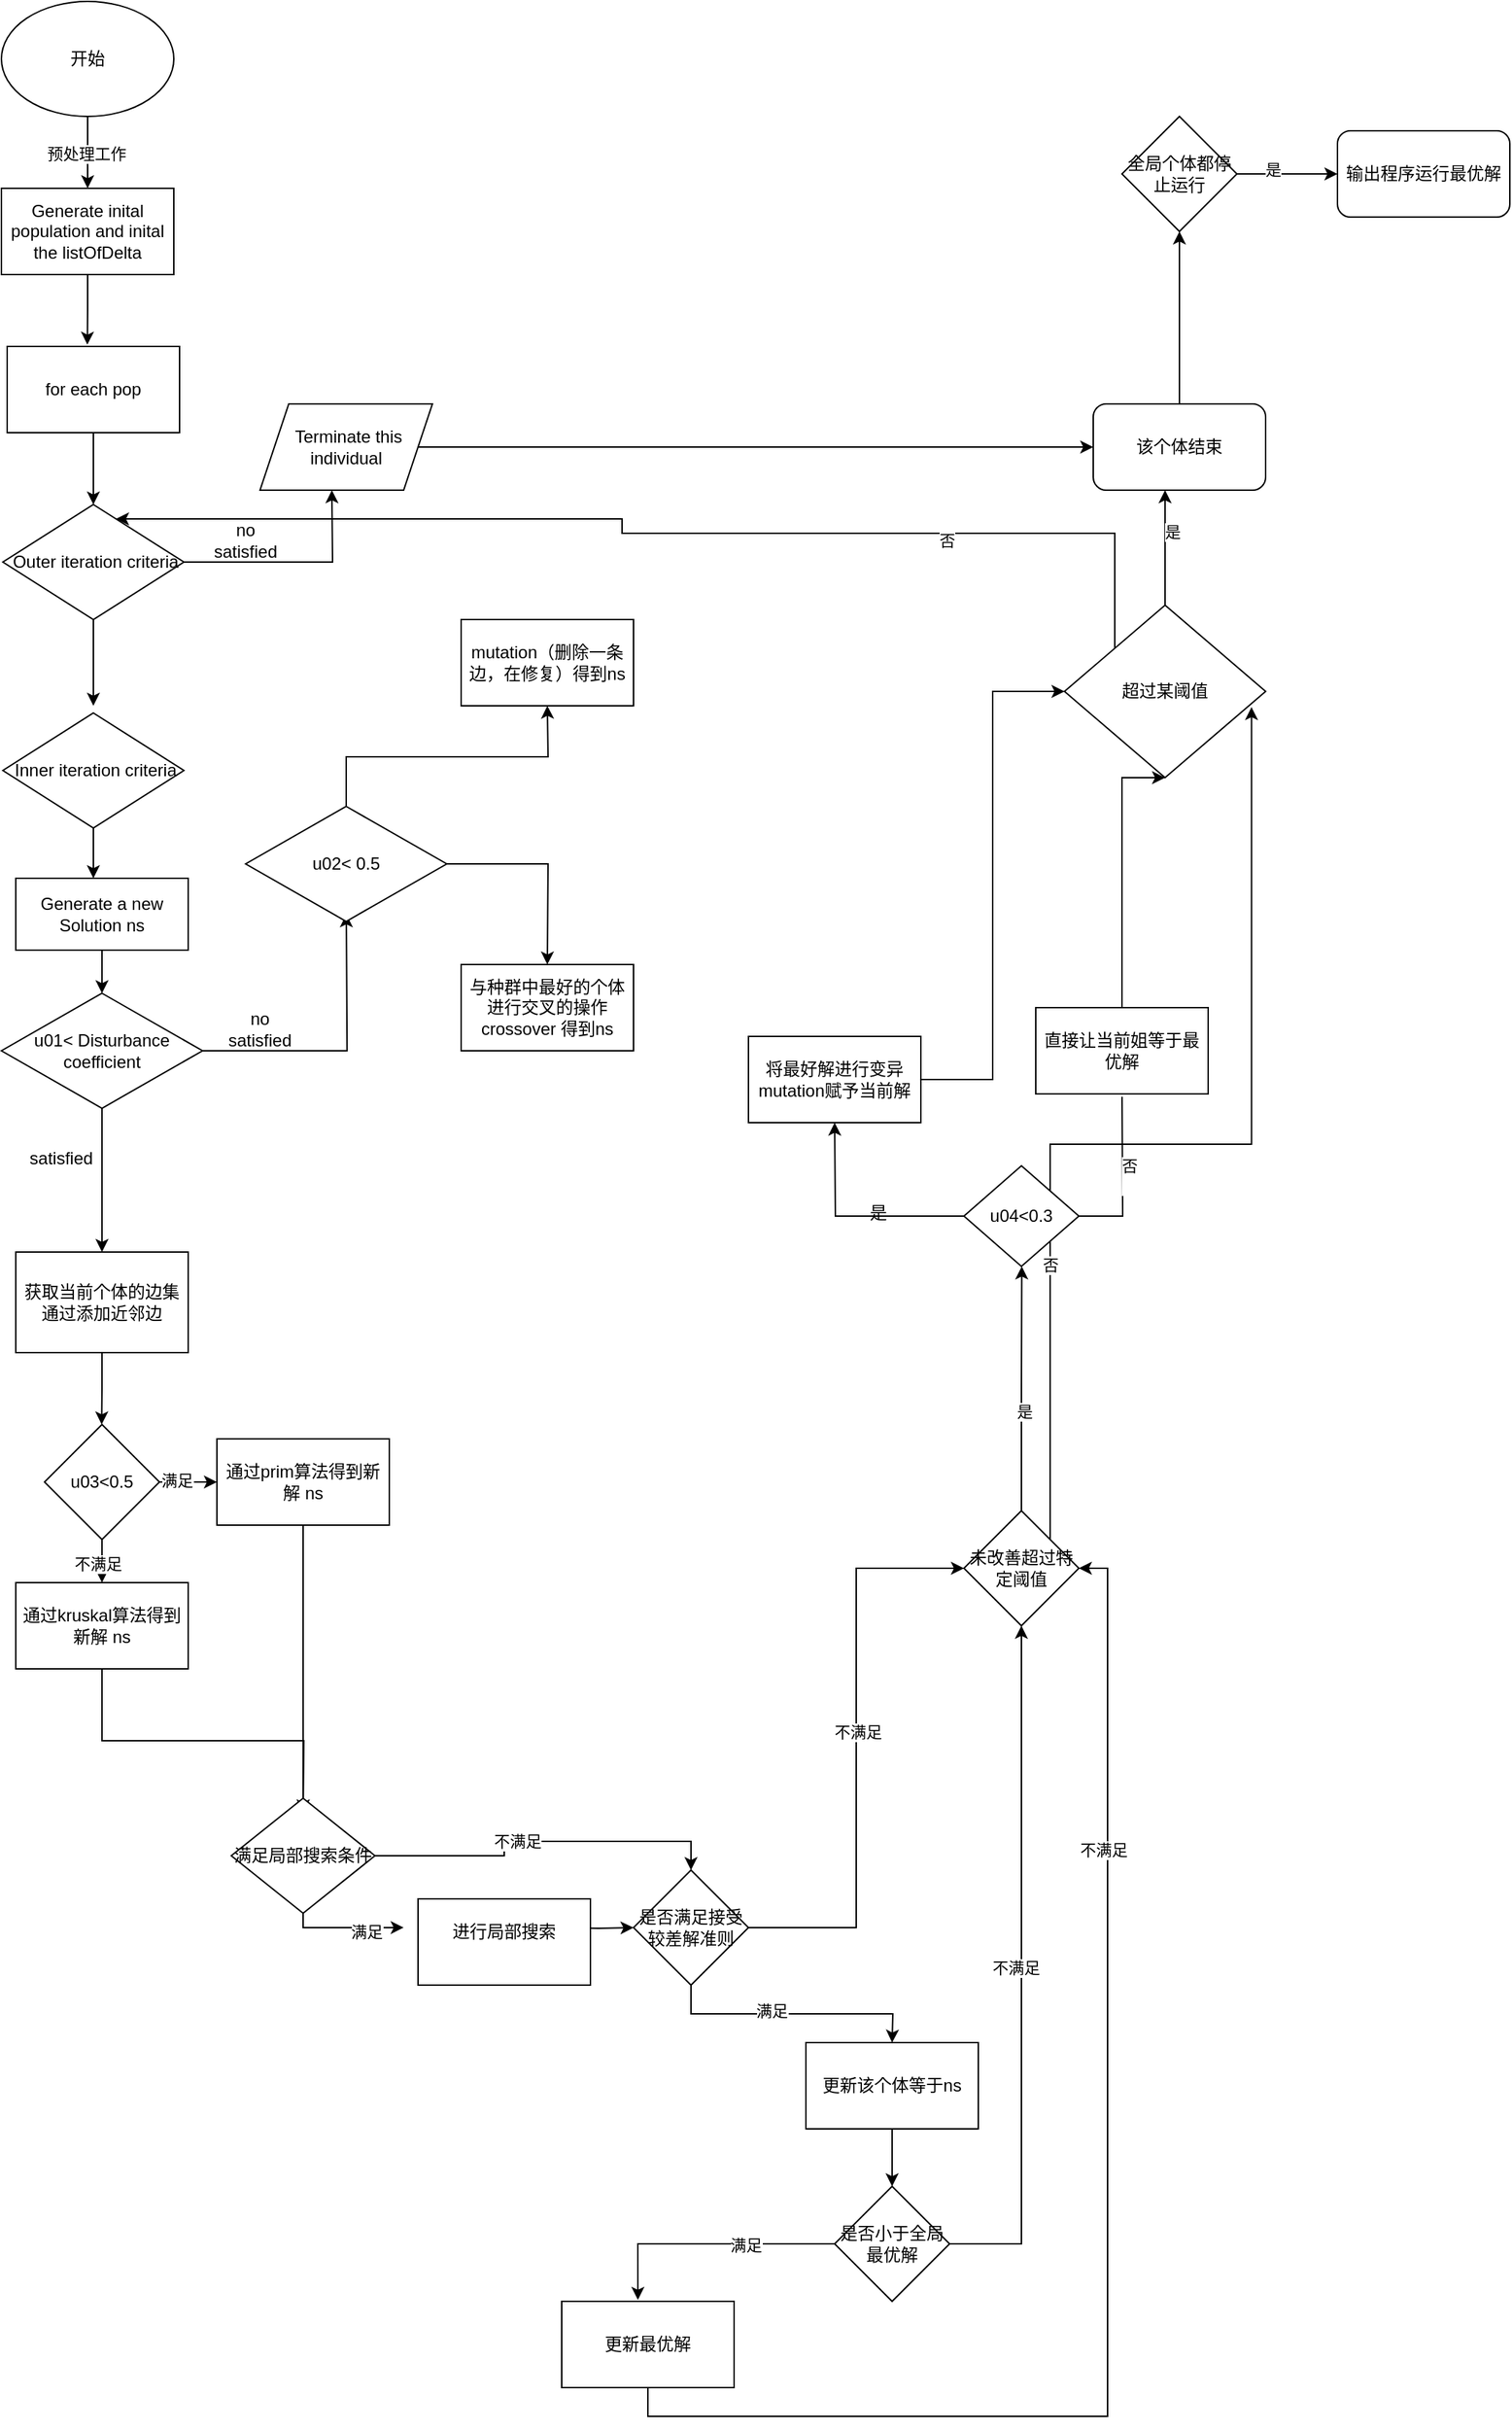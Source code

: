 <mxfile version="21.6.8" type="device">
  <diagram name="第 1 页" id="l0aLFCrOsC8WmMBRngP5">
    <mxGraphModel dx="1313" dy="663" grid="1" gridSize="10" guides="1" tooltips="1" connect="1" arrows="1" fold="1" page="0" pageScale="1" pageWidth="827" pageHeight="1169" math="0" shadow="0">
      <root>
        <mxCell id="0" />
        <mxCell id="1" parent="0" />
        <mxCell id="AUQ_1cNI5CzydE8lm3V_-1" value="开始" style="ellipse;whiteSpace=wrap;html=1;" vertex="1" parent="1">
          <mxGeometry x="350" y="60" width="120" height="80" as="geometry" />
        </mxCell>
        <mxCell id="AUQ_1cNI5CzydE8lm3V_-7" style="edgeStyle=orthogonalEdgeStyle;rounded=0;orthogonalLoop=1;jettySize=auto;html=1;exitX=0.5;exitY=1;exitDx=0;exitDy=0;entryX=0.465;entryY=-0.02;entryDx=0;entryDy=0;entryPerimeter=0;" edge="1" parent="1" source="AUQ_1cNI5CzydE8lm3V_-2" target="AUQ_1cNI5CzydE8lm3V_-6">
          <mxGeometry relative="1" as="geometry" />
        </mxCell>
        <mxCell id="AUQ_1cNI5CzydE8lm3V_-2" value="Generate inital population and inital the listOfDelta" style="rounded=0;whiteSpace=wrap;html=1;" vertex="1" parent="1">
          <mxGeometry x="350" y="190" width="120" height="60" as="geometry" />
        </mxCell>
        <mxCell id="AUQ_1cNI5CzydE8lm3V_-4" value="" style="endArrow=classic;html=1;rounded=0;entryX=0.5;entryY=0;entryDx=0;entryDy=0;exitX=0.5;exitY=1;exitDx=0;exitDy=0;" edge="1" parent="1" source="AUQ_1cNI5CzydE8lm3V_-1" target="AUQ_1cNI5CzydE8lm3V_-2">
          <mxGeometry width="50" height="50" relative="1" as="geometry">
            <mxPoint x="330" y="230" as="sourcePoint" />
            <mxPoint x="380" y="180" as="targetPoint" />
          </mxGeometry>
        </mxCell>
        <mxCell id="AUQ_1cNI5CzydE8lm3V_-120" value="预处理工作" style="edgeLabel;html=1;align=center;verticalAlign=middle;resizable=0;points=[];" vertex="1" connectable="0" parent="AUQ_1cNI5CzydE8lm3V_-4">
          <mxGeometry x="0.03" y="-1" relative="1" as="geometry">
            <mxPoint as="offset" />
          </mxGeometry>
        </mxCell>
        <mxCell id="AUQ_1cNI5CzydE8lm3V_-8" style="edgeStyle=orthogonalEdgeStyle;rounded=0;orthogonalLoop=1;jettySize=auto;html=1;exitX=0.5;exitY=1;exitDx=0;exitDy=0;" edge="1" parent="1" source="AUQ_1cNI5CzydE8lm3V_-6">
          <mxGeometry relative="1" as="geometry">
            <mxPoint x="414" y="410" as="targetPoint" />
          </mxGeometry>
        </mxCell>
        <mxCell id="AUQ_1cNI5CzydE8lm3V_-6" value="for each pop" style="rounded=0;whiteSpace=wrap;html=1;" vertex="1" parent="1">
          <mxGeometry x="354" y="300" width="120" height="60" as="geometry" />
        </mxCell>
        <mxCell id="AUQ_1cNI5CzydE8lm3V_-10" style="edgeStyle=orthogonalEdgeStyle;rounded=0;orthogonalLoop=1;jettySize=auto;html=1;exitX=1;exitY=0.5;exitDx=0;exitDy=0;" edge="1" parent="1" source="AUQ_1cNI5CzydE8lm3V_-9">
          <mxGeometry relative="1" as="geometry">
            <mxPoint x="580" y="400" as="targetPoint" />
          </mxGeometry>
        </mxCell>
        <mxCell id="AUQ_1cNI5CzydE8lm3V_-15" style="edgeStyle=orthogonalEdgeStyle;rounded=0;orthogonalLoop=1;jettySize=auto;html=1;exitX=0.5;exitY=1;exitDx=0;exitDy=0;" edge="1" parent="1" source="AUQ_1cNI5CzydE8lm3V_-9">
          <mxGeometry relative="1" as="geometry">
            <mxPoint x="414" y="550" as="targetPoint" />
          </mxGeometry>
        </mxCell>
        <mxCell id="AUQ_1cNI5CzydE8lm3V_-9" value="&amp;nbsp;Outer iteration criteria " style="rhombus;whiteSpace=wrap;html=1;" vertex="1" parent="1">
          <mxGeometry x="351" y="410" width="126" height="80" as="geometry" />
        </mxCell>
        <mxCell id="AUQ_1cNI5CzydE8lm3V_-112" style="edgeStyle=orthogonalEdgeStyle;rounded=0;orthogonalLoop=1;jettySize=auto;html=1;exitX=1;exitY=0.5;exitDx=0;exitDy=0;" edge="1" parent="1" source="AUQ_1cNI5CzydE8lm3V_-12" target="AUQ_1cNI5CzydE8lm3V_-109">
          <mxGeometry relative="1" as="geometry" />
        </mxCell>
        <mxCell id="AUQ_1cNI5CzydE8lm3V_-12" value="&amp;nbsp;Terminate this individual " style="shape=parallelogram;perimeter=parallelogramPerimeter;whiteSpace=wrap;html=1;fixedSize=1;" vertex="1" parent="1">
          <mxGeometry x="530" y="340" width="120" height="60" as="geometry" />
        </mxCell>
        <mxCell id="AUQ_1cNI5CzydE8lm3V_-13" value="no satisfied" style="text;strokeColor=none;align=center;fillColor=none;html=1;verticalAlign=middle;whiteSpace=wrap;rounded=0;" vertex="1" parent="1">
          <mxGeometry x="490" y="420" width="60" height="30" as="geometry" />
        </mxCell>
        <mxCell id="AUQ_1cNI5CzydE8lm3V_-17" style="edgeStyle=orthogonalEdgeStyle;rounded=0;orthogonalLoop=1;jettySize=auto;html=1;exitX=0.5;exitY=1;exitDx=0;exitDy=0;" edge="1" parent="1" source="AUQ_1cNI5CzydE8lm3V_-16">
          <mxGeometry relative="1" as="geometry">
            <mxPoint x="414" y="670" as="targetPoint" />
          </mxGeometry>
        </mxCell>
        <mxCell id="AUQ_1cNI5CzydE8lm3V_-16" value="&amp;nbsp;Inner iteration criteria " style="rhombus;whiteSpace=wrap;html=1;" vertex="1" parent="1">
          <mxGeometry x="351" y="555" width="126" height="80" as="geometry" />
        </mxCell>
        <mxCell id="AUQ_1cNI5CzydE8lm3V_-21" style="edgeStyle=orthogonalEdgeStyle;rounded=0;orthogonalLoop=1;jettySize=auto;html=1;exitX=0.5;exitY=1;exitDx=0;exitDy=0;" edge="1" parent="1" source="AUQ_1cNI5CzydE8lm3V_-18" target="AUQ_1cNI5CzydE8lm3V_-19">
          <mxGeometry relative="1" as="geometry" />
        </mxCell>
        <mxCell id="AUQ_1cNI5CzydE8lm3V_-18" value="Generate a new Solution ns" style="rounded=0;whiteSpace=wrap;html=1;" vertex="1" parent="1">
          <mxGeometry x="360" y="670" width="120" height="50" as="geometry" />
        </mxCell>
        <mxCell id="AUQ_1cNI5CzydE8lm3V_-27" style="edgeStyle=orthogonalEdgeStyle;rounded=0;orthogonalLoop=1;jettySize=auto;html=1;" edge="1" parent="1" source="AUQ_1cNI5CzydE8lm3V_-19">
          <mxGeometry relative="1" as="geometry">
            <mxPoint x="590.059" y="695.0" as="targetPoint" />
          </mxGeometry>
        </mxCell>
        <mxCell id="AUQ_1cNI5CzydE8lm3V_-34" style="edgeStyle=orthogonalEdgeStyle;rounded=0;orthogonalLoop=1;jettySize=auto;html=1;exitX=0.5;exitY=1;exitDx=0;exitDy=0;" edge="1" parent="1" source="AUQ_1cNI5CzydE8lm3V_-19">
          <mxGeometry relative="1" as="geometry">
            <mxPoint x="420.0" y="930" as="targetPoint" />
          </mxGeometry>
        </mxCell>
        <mxCell id="AUQ_1cNI5CzydE8lm3V_-19" value="u01&amp;lt; Disturbance coefficient " style="rhombus;whiteSpace=wrap;html=1;" vertex="1" parent="1">
          <mxGeometry x="350" y="750" width="140" height="80" as="geometry" />
        </mxCell>
        <mxCell id="AUQ_1cNI5CzydE8lm3V_-29" style="edgeStyle=orthogonalEdgeStyle;rounded=0;orthogonalLoop=1;jettySize=auto;html=1;exitX=0.5;exitY=0;exitDx=0;exitDy=0;" edge="1" parent="1" source="AUQ_1cNI5CzydE8lm3V_-28">
          <mxGeometry relative="1" as="geometry">
            <mxPoint x="730" y="550" as="targetPoint" />
          </mxGeometry>
        </mxCell>
        <mxCell id="AUQ_1cNI5CzydE8lm3V_-31" style="edgeStyle=orthogonalEdgeStyle;rounded=0;orthogonalLoop=1;jettySize=auto;html=1;" edge="1" parent="1" source="AUQ_1cNI5CzydE8lm3V_-28">
          <mxGeometry relative="1" as="geometry">
            <mxPoint x="730" y="730" as="targetPoint" />
          </mxGeometry>
        </mxCell>
        <mxCell id="AUQ_1cNI5CzydE8lm3V_-28" value="u02&amp;lt; 0.5" style="rhombus;whiteSpace=wrap;html=1;" vertex="1" parent="1">
          <mxGeometry x="520" y="620" width="140" height="80" as="geometry" />
        </mxCell>
        <mxCell id="AUQ_1cNI5CzydE8lm3V_-30" value="mutation（删除一条边，在修复）得到ns" style="rounded=0;whiteSpace=wrap;html=1;" vertex="1" parent="1">
          <mxGeometry x="670" y="490" width="120" height="60" as="geometry" />
        </mxCell>
        <mxCell id="AUQ_1cNI5CzydE8lm3V_-33" value="&lt;div&gt;与种群中最好的个体进行交叉的操作&lt;/div&gt;&lt;div&gt;crossover 得到ns&lt;br&gt;&lt;/div&gt;" style="rounded=0;whiteSpace=wrap;html=1;" vertex="1" parent="1">
          <mxGeometry x="670" y="730" width="120" height="60" as="geometry" />
        </mxCell>
        <mxCell id="AUQ_1cNI5CzydE8lm3V_-35" value="no satisfied" style="text;strokeColor=none;align=center;fillColor=none;html=1;verticalAlign=middle;whiteSpace=wrap;rounded=0;" vertex="1" parent="1">
          <mxGeometry x="500" y="760" width="60" height="30" as="geometry" />
        </mxCell>
        <mxCell id="AUQ_1cNI5CzydE8lm3V_-36" value="&amp;nbsp;satisfied" style="text;strokeColor=none;align=center;fillColor=none;html=1;verticalAlign=middle;whiteSpace=wrap;rounded=0;" vertex="1" parent="1">
          <mxGeometry x="360" y="850" width="60" height="30" as="geometry" />
        </mxCell>
        <mxCell id="AUQ_1cNI5CzydE8lm3V_-39" style="edgeStyle=orthogonalEdgeStyle;rounded=0;orthogonalLoop=1;jettySize=auto;html=1;exitX=0.5;exitY=1;exitDx=0;exitDy=0;" edge="1" parent="1" source="AUQ_1cNI5CzydE8lm3V_-38">
          <mxGeometry relative="1" as="geometry">
            <mxPoint x="419.758" y="1050.0" as="targetPoint" />
          </mxGeometry>
        </mxCell>
        <mxCell id="AUQ_1cNI5CzydE8lm3V_-38" value="获取当前个体的边集通过添加近邻边" style="rounded=0;whiteSpace=wrap;html=1;" vertex="1" parent="1">
          <mxGeometry x="360" y="930" width="120" height="70" as="geometry" />
        </mxCell>
        <mxCell id="AUQ_1cNI5CzydE8lm3V_-43" style="edgeStyle=orthogonalEdgeStyle;rounded=0;orthogonalLoop=1;jettySize=auto;html=1;exitX=1;exitY=0.5;exitDx=0;exitDy=0;entryX=0;entryY=0.5;entryDx=0;entryDy=0;" edge="1" parent="1" source="AUQ_1cNI5CzydE8lm3V_-40" target="AUQ_1cNI5CzydE8lm3V_-42">
          <mxGeometry relative="1" as="geometry" />
        </mxCell>
        <mxCell id="AUQ_1cNI5CzydE8lm3V_-60" value="满足" style="edgeLabel;html=1;align=center;verticalAlign=middle;resizable=0;points=[];" vertex="1" connectable="0" parent="AUQ_1cNI5CzydE8lm3V_-43">
          <mxGeometry x="-0.433" y="1" relative="1" as="geometry">
            <mxPoint as="offset" />
          </mxGeometry>
        </mxCell>
        <mxCell id="AUQ_1cNI5CzydE8lm3V_-64" style="edgeStyle=orthogonalEdgeStyle;rounded=0;orthogonalLoop=1;jettySize=auto;html=1;exitX=0.5;exitY=1;exitDx=0;exitDy=0;" edge="1" parent="1" source="AUQ_1cNI5CzydE8lm3V_-40">
          <mxGeometry relative="1" as="geometry">
            <mxPoint x="420" y="1160" as="targetPoint" />
          </mxGeometry>
        </mxCell>
        <mxCell id="AUQ_1cNI5CzydE8lm3V_-65" value="不满足" style="edgeLabel;html=1;align=center;verticalAlign=middle;resizable=0;points=[];" vertex="1" connectable="0" parent="AUQ_1cNI5CzydE8lm3V_-64">
          <mxGeometry x="0.122" y="-3" relative="1" as="geometry">
            <mxPoint as="offset" />
          </mxGeometry>
        </mxCell>
        <mxCell id="AUQ_1cNI5CzydE8lm3V_-40" value="u03&amp;lt;0.5" style="rhombus;whiteSpace=wrap;html=1;" vertex="1" parent="1">
          <mxGeometry x="380" y="1050" width="80" height="80" as="geometry" />
        </mxCell>
        <mxCell id="AUQ_1cNI5CzydE8lm3V_-46" style="edgeStyle=orthogonalEdgeStyle;rounded=0;orthogonalLoop=1;jettySize=auto;html=1;exitX=0.5;exitY=1;exitDx=0;exitDy=0;" edge="1" parent="1" source="AUQ_1cNI5CzydE8lm3V_-42">
          <mxGeometry relative="1" as="geometry">
            <mxPoint x="560.043" y="1320.0" as="targetPoint" />
          </mxGeometry>
        </mxCell>
        <mxCell id="AUQ_1cNI5CzydE8lm3V_-42" value="通过prim算法得到新解 ns " style="rounded=0;whiteSpace=wrap;html=1;" vertex="1" parent="1">
          <mxGeometry x="500" y="1060" width="120" height="60" as="geometry" />
        </mxCell>
        <mxCell id="AUQ_1cNI5CzydE8lm3V_-47" style="edgeStyle=orthogonalEdgeStyle;rounded=0;orthogonalLoop=1;jettySize=auto;html=1;exitX=0.5;exitY=1;exitDx=0;exitDy=0;" edge="1" parent="1" source="AUQ_1cNI5CzydE8lm3V_-44">
          <mxGeometry relative="1" as="geometry">
            <mxPoint x="560" y="1320.0" as="targetPoint" />
          </mxGeometry>
        </mxCell>
        <mxCell id="AUQ_1cNI5CzydE8lm3V_-44" value="通过kruskal算法得到新解 ns " style="rounded=0;whiteSpace=wrap;html=1;" vertex="1" parent="1">
          <mxGeometry x="360" y="1160" width="120" height="60" as="geometry" />
        </mxCell>
        <mxCell id="AUQ_1cNI5CzydE8lm3V_-52" style="edgeStyle=orthogonalEdgeStyle;rounded=0;orthogonalLoop=1;jettySize=auto;html=1;exitX=0.5;exitY=1;exitDx=0;exitDy=0;" edge="1" parent="1" source="AUQ_1cNI5CzydE8lm3V_-48">
          <mxGeometry relative="1" as="geometry">
            <mxPoint x="630" y="1399.957" as="targetPoint" />
            <Array as="points">
              <mxPoint x="560" y="1400" />
            </Array>
          </mxGeometry>
        </mxCell>
        <mxCell id="AUQ_1cNI5CzydE8lm3V_-58" value="满足" style="edgeLabel;html=1;align=center;verticalAlign=middle;resizable=0;points=[];" vertex="1" connectable="0" parent="AUQ_1cNI5CzydE8lm3V_-52">
          <mxGeometry x="0.337" y="-3" relative="1" as="geometry">
            <mxPoint as="offset" />
          </mxGeometry>
        </mxCell>
        <mxCell id="AUQ_1cNI5CzydE8lm3V_-56" style="edgeStyle=orthogonalEdgeStyle;rounded=0;orthogonalLoop=1;jettySize=auto;html=1;exitX=1;exitY=0.5;exitDx=0;exitDy=0;entryX=0.5;entryY=0;entryDx=0;entryDy=0;" edge="1" parent="1" source="AUQ_1cNI5CzydE8lm3V_-48" target="AUQ_1cNI5CzydE8lm3V_-53">
          <mxGeometry relative="1" as="geometry" />
        </mxCell>
        <mxCell id="AUQ_1cNI5CzydE8lm3V_-59" value="不满足" style="edgeLabel;html=1;align=center;verticalAlign=middle;resizable=0;points=[];" vertex="1" connectable="0" parent="AUQ_1cNI5CzydE8lm3V_-56">
          <mxGeometry x="-0.13" relative="1" as="geometry">
            <mxPoint as="offset" />
          </mxGeometry>
        </mxCell>
        <mxCell id="AUQ_1cNI5CzydE8lm3V_-48" value="满足局部搜索条件 " style="rhombus;whiteSpace=wrap;html=1;" vertex="1" parent="1">
          <mxGeometry x="510" y="1310" width="100" height="80" as="geometry" />
        </mxCell>
        <mxCell id="AUQ_1cNI5CzydE8lm3V_-54" style="edgeStyle=orthogonalEdgeStyle;rounded=0;orthogonalLoop=1;jettySize=auto;html=1;entryX=0;entryY=0.5;entryDx=0;entryDy=0;" edge="1" parent="1" target="AUQ_1cNI5CzydE8lm3V_-53">
          <mxGeometry relative="1" as="geometry">
            <mxPoint x="740" y="1400.0" as="sourcePoint" />
          </mxGeometry>
        </mxCell>
        <mxCell id="AUQ_1cNI5CzydE8lm3V_-55" style="edgeStyle=orthogonalEdgeStyle;rounded=0;orthogonalLoop=1;jettySize=auto;html=1;exitX=1;exitY=0.5;exitDx=0;exitDy=0;entryX=0;entryY=0.5;entryDx=0;entryDy=0;" edge="1" parent="1" source="AUQ_1cNI5CzydE8lm3V_-53" target="AUQ_1cNI5CzydE8lm3V_-86">
          <mxGeometry relative="1" as="geometry">
            <mxPoint x="890" y="1230" as="targetPoint" />
          </mxGeometry>
        </mxCell>
        <mxCell id="AUQ_1cNI5CzydE8lm3V_-69" value="Text" style="edgeLabel;html=1;align=center;verticalAlign=middle;resizable=0;points=[];" vertex="1" connectable="0" parent="AUQ_1cNI5CzydE8lm3V_-55">
          <mxGeometry x="0.056" y="2" relative="1" as="geometry">
            <mxPoint as="offset" />
          </mxGeometry>
        </mxCell>
        <mxCell id="AUQ_1cNI5CzydE8lm3V_-83" value="不满足" style="edgeLabel;html=1;align=center;verticalAlign=middle;resizable=0;points=[];" vertex="1" connectable="0" parent="AUQ_1cNI5CzydE8lm3V_-55">
          <mxGeometry x="0.056" y="-1" relative="1" as="geometry">
            <mxPoint as="offset" />
          </mxGeometry>
        </mxCell>
        <mxCell id="AUQ_1cNI5CzydE8lm3V_-57" style="edgeStyle=orthogonalEdgeStyle;rounded=0;orthogonalLoop=1;jettySize=auto;html=1;exitX=0.5;exitY=1;exitDx=0;exitDy=0;" edge="1" parent="1" source="AUQ_1cNI5CzydE8lm3V_-53">
          <mxGeometry relative="1" as="geometry">
            <mxPoint x="970" y="1480.0" as="targetPoint" />
          </mxGeometry>
        </mxCell>
        <mxCell id="AUQ_1cNI5CzydE8lm3V_-66" value="满足" style="edgeLabel;html=1;align=center;verticalAlign=middle;resizable=0;points=[];" vertex="1" connectable="0" parent="AUQ_1cNI5CzydE8lm3V_-57">
          <mxGeometry x="-0.157" y="2" relative="1" as="geometry">
            <mxPoint as="offset" />
          </mxGeometry>
        </mxCell>
        <mxCell id="AUQ_1cNI5CzydE8lm3V_-53" value="是否满足接受较差解准则" style="rhombus;whiteSpace=wrap;html=1;" vertex="1" parent="1">
          <mxGeometry x="790" y="1360" width="80" height="80" as="geometry" />
        </mxCell>
        <mxCell id="AUQ_1cNI5CzydE8lm3V_-70" style="edgeStyle=orthogonalEdgeStyle;rounded=0;orthogonalLoop=1;jettySize=auto;html=1;" edge="1" parent="1" source="AUQ_1cNI5CzydE8lm3V_-68">
          <mxGeometry relative="1" as="geometry">
            <mxPoint x="970" y="1580.0" as="targetPoint" />
          </mxGeometry>
        </mxCell>
        <mxCell id="AUQ_1cNI5CzydE8lm3V_-68" value="更新该个体等于ns" style="rounded=0;whiteSpace=wrap;html=1;" vertex="1" parent="1">
          <mxGeometry x="910" y="1480" width="120" height="60" as="geometry" />
        </mxCell>
        <mxCell id="AUQ_1cNI5CzydE8lm3V_-76" style="edgeStyle=orthogonalEdgeStyle;rounded=0;orthogonalLoop=1;jettySize=auto;html=1;exitX=0;exitY=0.5;exitDx=0;exitDy=0;entryX=0.442;entryY=-0.017;entryDx=0;entryDy=0;entryPerimeter=0;" edge="1" parent="1" source="AUQ_1cNI5CzydE8lm3V_-71" target="AUQ_1cNI5CzydE8lm3V_-73">
          <mxGeometry relative="1" as="geometry" />
        </mxCell>
        <mxCell id="AUQ_1cNI5CzydE8lm3V_-80" value="满足" style="edgeLabel;html=1;align=center;verticalAlign=middle;resizable=0;points=[];" vertex="1" connectable="0" parent="AUQ_1cNI5CzydE8lm3V_-76">
          <mxGeometry x="-0.291" y="1" relative="1" as="geometry">
            <mxPoint as="offset" />
          </mxGeometry>
        </mxCell>
        <mxCell id="AUQ_1cNI5CzydE8lm3V_-81" style="edgeStyle=orthogonalEdgeStyle;rounded=0;orthogonalLoop=1;jettySize=auto;html=1;exitX=1;exitY=0.5;exitDx=0;exitDy=0;entryX=0.5;entryY=1;entryDx=0;entryDy=0;" edge="1" parent="1" source="AUQ_1cNI5CzydE8lm3V_-71" target="AUQ_1cNI5CzydE8lm3V_-86">
          <mxGeometry relative="1" as="geometry">
            <mxPoint x="1100" y="1228.421" as="targetPoint" />
          </mxGeometry>
        </mxCell>
        <mxCell id="AUQ_1cNI5CzydE8lm3V_-84" value="不满足" style="edgeLabel;html=1;align=center;verticalAlign=middle;resizable=0;points=[];" vertex="1" connectable="0" parent="AUQ_1cNI5CzydE8lm3V_-81">
          <mxGeometry x="0.009" y="4" relative="1" as="geometry">
            <mxPoint as="offset" />
          </mxGeometry>
        </mxCell>
        <mxCell id="AUQ_1cNI5CzydE8lm3V_-71" value="是否小于全局最优解" style="rhombus;whiteSpace=wrap;html=1;" vertex="1" parent="1">
          <mxGeometry x="930" y="1580" width="80" height="80" as="geometry" />
        </mxCell>
        <mxCell id="AUQ_1cNI5CzydE8lm3V_-79" style="edgeStyle=orthogonalEdgeStyle;rounded=0;orthogonalLoop=1;jettySize=auto;html=1;exitX=0.5;exitY=1;exitDx=0;exitDy=0;entryX=1;entryY=0.5;entryDx=0;entryDy=0;" edge="1" parent="1" source="AUQ_1cNI5CzydE8lm3V_-73" target="AUQ_1cNI5CzydE8lm3V_-86">
          <mxGeometry relative="1" as="geometry">
            <mxPoint x="1260" y="1228.947" as="targetPoint" />
          </mxGeometry>
        </mxCell>
        <mxCell id="AUQ_1cNI5CzydE8lm3V_-85" value="&lt;div&gt;不满足&lt;/div&gt;" style="edgeLabel;html=1;align=center;verticalAlign=middle;resizable=0;points=[];" vertex="1" connectable="0" parent="AUQ_1cNI5CzydE8lm3V_-79">
          <mxGeometry x="0.547" y="3" relative="1" as="geometry">
            <mxPoint y="1" as="offset" />
          </mxGeometry>
        </mxCell>
        <mxCell id="AUQ_1cNI5CzydE8lm3V_-73" value="更新最优解" style="rounded=0;whiteSpace=wrap;html=1;" vertex="1" parent="1">
          <mxGeometry x="740" y="1660" width="120" height="60" as="geometry" />
        </mxCell>
        <mxCell id="AUQ_1cNI5CzydE8lm3V_-77" value="&lt;div&gt;进行局部搜索&lt;/div&gt;&lt;div&gt;&lt;br&gt;&lt;/div&gt;" style="rounded=0;whiteSpace=wrap;html=1;" vertex="1" parent="1">
          <mxGeometry x="640" y="1380" width="120" height="60" as="geometry" />
        </mxCell>
        <mxCell id="AUQ_1cNI5CzydE8lm3V_-88" style="edgeStyle=orthogonalEdgeStyle;rounded=0;orthogonalLoop=1;jettySize=auto;html=1;exitX=1;exitY=0;exitDx=0;exitDy=0;entryX=0.93;entryY=0.591;entryDx=0;entryDy=0;entryPerimeter=0;" edge="1" parent="1" source="AUQ_1cNI5CzydE8lm3V_-86" target="AUQ_1cNI5CzydE8lm3V_-106">
          <mxGeometry relative="1" as="geometry">
            <mxPoint x="1220" y="580" as="targetPoint" />
          </mxGeometry>
        </mxCell>
        <mxCell id="AUQ_1cNI5CzydE8lm3V_-89" value="否" style="edgeLabel;html=1;align=center;verticalAlign=middle;resizable=0;points=[];" vertex="1" connectable="0" parent="AUQ_1cNI5CzydE8lm3V_-88">
          <mxGeometry x="-0.468" relative="1" as="geometry">
            <mxPoint as="offset" />
          </mxGeometry>
        </mxCell>
        <mxCell id="AUQ_1cNI5CzydE8lm3V_-92" style="edgeStyle=orthogonalEdgeStyle;rounded=0;orthogonalLoop=1;jettySize=auto;html=1;exitX=0.5;exitY=0;exitDx=0;exitDy=0;" edge="1" parent="1" source="AUQ_1cNI5CzydE8lm3V_-86">
          <mxGeometry relative="1" as="geometry">
            <mxPoint x="1060.263" y="940" as="targetPoint" />
          </mxGeometry>
        </mxCell>
        <mxCell id="AUQ_1cNI5CzydE8lm3V_-93" value="是" style="edgeLabel;html=1;align=center;verticalAlign=middle;resizable=0;points=[];" vertex="1" connectable="0" parent="AUQ_1cNI5CzydE8lm3V_-92">
          <mxGeometry x="-0.191" y="-2" relative="1" as="geometry">
            <mxPoint as="offset" />
          </mxGeometry>
        </mxCell>
        <mxCell id="AUQ_1cNI5CzydE8lm3V_-86" value="未改善超过特定阈值" style="rhombus;whiteSpace=wrap;html=1;" vertex="1" parent="1">
          <mxGeometry x="1020" y="1110" width="80" height="80" as="geometry" />
        </mxCell>
        <mxCell id="AUQ_1cNI5CzydE8lm3V_-95" style="edgeStyle=orthogonalEdgeStyle;rounded=0;orthogonalLoop=1;jettySize=auto;html=1;" edge="1" parent="1" source="AUQ_1cNI5CzydE8lm3V_-94">
          <mxGeometry relative="1" as="geometry">
            <mxPoint x="930" y="840" as="targetPoint" />
          </mxGeometry>
        </mxCell>
        <mxCell id="AUQ_1cNI5CzydE8lm3V_-99" style="edgeStyle=orthogonalEdgeStyle;rounded=0;orthogonalLoop=1;jettySize=auto;html=1;exitX=1;exitY=0.5;exitDx=0;exitDy=0;" edge="1" parent="1" source="AUQ_1cNI5CzydE8lm3V_-94">
          <mxGeometry relative="1" as="geometry">
            <mxPoint x="1130" y="810" as="targetPoint" />
          </mxGeometry>
        </mxCell>
        <mxCell id="AUQ_1cNI5CzydE8lm3V_-100" value="Text" style="edgeLabel;html=1;align=center;verticalAlign=middle;resizable=0;points=[];" vertex="1" connectable="0" parent="AUQ_1cNI5CzydE8lm3V_-99">
          <mxGeometry x="0.927" y="4" relative="1" as="geometry">
            <mxPoint as="offset" />
          </mxGeometry>
        </mxCell>
        <mxCell id="AUQ_1cNI5CzydE8lm3V_-102" value="&lt;div&gt;否&lt;/div&gt;&lt;div&gt;&lt;br&gt;&lt;/div&gt;" style="edgeLabel;html=1;align=center;verticalAlign=middle;resizable=0;points=[];" vertex="1" connectable="0" parent="AUQ_1cNI5CzydE8lm3V_-99">
          <mxGeometry x="-0.064" y="-4" relative="1" as="geometry">
            <mxPoint as="offset" />
          </mxGeometry>
        </mxCell>
        <mxCell id="AUQ_1cNI5CzydE8lm3V_-94" value="u04&amp;lt;0.3" style="rhombus;whiteSpace=wrap;html=1;" vertex="1" parent="1">
          <mxGeometry x="1020" y="870" width="80" height="70" as="geometry" />
        </mxCell>
        <mxCell id="AUQ_1cNI5CzydE8lm3V_-104" style="edgeStyle=orthogonalEdgeStyle;rounded=0;orthogonalLoop=1;jettySize=auto;html=1;entryX=0;entryY=0.5;entryDx=0;entryDy=0;" edge="1" parent="1" source="AUQ_1cNI5CzydE8lm3V_-98" target="AUQ_1cNI5CzydE8lm3V_-106">
          <mxGeometry relative="1" as="geometry">
            <mxPoint x="910" y="580" as="targetPoint" />
          </mxGeometry>
        </mxCell>
        <mxCell id="AUQ_1cNI5CzydE8lm3V_-98" value="将最好解进行变异mutation赋予当前解" style="rounded=0;whiteSpace=wrap;html=1;" vertex="1" parent="1">
          <mxGeometry x="870" y="780" width="120" height="60" as="geometry" />
        </mxCell>
        <mxCell id="AUQ_1cNI5CzydE8lm3V_-105" style="edgeStyle=orthogonalEdgeStyle;rounded=0;orthogonalLoop=1;jettySize=auto;html=1;exitX=0.5;exitY=0;exitDx=0;exitDy=0;entryX=0.5;entryY=1;entryDx=0;entryDy=0;" edge="1" parent="1" source="AUQ_1cNI5CzydE8lm3V_-101" target="AUQ_1cNI5CzydE8lm3V_-106">
          <mxGeometry relative="1" as="geometry">
            <mxPoint x="1140" y="640" as="targetPoint" />
            <Array as="points">
              <mxPoint x="1130" y="660" />
              <mxPoint x="1130" y="660" />
            </Array>
          </mxGeometry>
        </mxCell>
        <mxCell id="AUQ_1cNI5CzydE8lm3V_-101" value="直接让当前姐等于最优解" style="rounded=0;whiteSpace=wrap;html=1;" vertex="1" parent="1">
          <mxGeometry x="1070" y="760" width="120" height="60" as="geometry" />
        </mxCell>
        <mxCell id="AUQ_1cNI5CzydE8lm3V_-103" value="是" style="text;html=1;align=center;verticalAlign=middle;resizable=0;points=[];autosize=1;strokeColor=none;fillColor=none;" vertex="1" parent="1">
          <mxGeometry x="940" y="888" width="40" height="30" as="geometry" />
        </mxCell>
        <mxCell id="AUQ_1cNI5CzydE8lm3V_-107" style="edgeStyle=orthogonalEdgeStyle;rounded=0;orthogonalLoop=1;jettySize=auto;html=1;" edge="1" parent="1" source="AUQ_1cNI5CzydE8lm3V_-106">
          <mxGeometry relative="1" as="geometry">
            <mxPoint x="1160" y="400" as="targetPoint" />
          </mxGeometry>
        </mxCell>
        <mxCell id="AUQ_1cNI5CzydE8lm3V_-108" value="是" style="edgeLabel;html=1;align=center;verticalAlign=middle;resizable=0;points=[];" vertex="1" connectable="0" parent="AUQ_1cNI5CzydE8lm3V_-107">
          <mxGeometry x="0.282" y="-4" relative="1" as="geometry">
            <mxPoint as="offset" />
          </mxGeometry>
        </mxCell>
        <mxCell id="AUQ_1cNI5CzydE8lm3V_-110" style="edgeStyle=orthogonalEdgeStyle;rounded=0;orthogonalLoop=1;jettySize=auto;html=1;exitX=0;exitY=0;exitDx=0;exitDy=0;" edge="1" parent="1" source="AUQ_1cNI5CzydE8lm3V_-106" target="AUQ_1cNI5CzydE8lm3V_-9">
          <mxGeometry relative="1" as="geometry">
            <Array as="points">
              <mxPoint x="1125" y="430" />
              <mxPoint x="782" y="430" />
              <mxPoint x="782" y="420" />
            </Array>
          </mxGeometry>
        </mxCell>
        <mxCell id="AUQ_1cNI5CzydE8lm3V_-111" value="否" style="edgeLabel;html=1;align=center;verticalAlign=middle;resizable=0;points=[];" vertex="1" connectable="0" parent="AUQ_1cNI5CzydE8lm3V_-110">
          <mxGeometry x="-0.496" y="5" relative="1" as="geometry">
            <mxPoint x="1" as="offset" />
          </mxGeometry>
        </mxCell>
        <mxCell id="AUQ_1cNI5CzydE8lm3V_-106" value="超过某阈值" style="rhombus;whiteSpace=wrap;html=1;" vertex="1" parent="1">
          <mxGeometry x="1090" y="480" width="140" height="120" as="geometry" />
        </mxCell>
        <mxCell id="AUQ_1cNI5CzydE8lm3V_-117" style="edgeStyle=orthogonalEdgeStyle;rounded=0;orthogonalLoop=1;jettySize=auto;html=1;exitX=0.5;exitY=0;exitDx=0;exitDy=0;" edge="1" parent="1" source="AUQ_1cNI5CzydE8lm3V_-109" target="AUQ_1cNI5CzydE8lm3V_-113">
          <mxGeometry relative="1" as="geometry" />
        </mxCell>
        <mxCell id="AUQ_1cNI5CzydE8lm3V_-109" value="该个体结束" style="rounded=1;whiteSpace=wrap;html=1;" vertex="1" parent="1">
          <mxGeometry x="1110" y="340" width="120" height="60" as="geometry" />
        </mxCell>
        <mxCell id="AUQ_1cNI5CzydE8lm3V_-116" style="edgeStyle=orthogonalEdgeStyle;rounded=0;orthogonalLoop=1;jettySize=auto;html=1;entryX=0;entryY=0.5;entryDx=0;entryDy=0;" edge="1" parent="1" source="AUQ_1cNI5CzydE8lm3V_-113" target="AUQ_1cNI5CzydE8lm3V_-115">
          <mxGeometry relative="1" as="geometry" />
        </mxCell>
        <mxCell id="AUQ_1cNI5CzydE8lm3V_-118" value="是" style="edgeLabel;html=1;align=center;verticalAlign=middle;resizable=0;points=[];" vertex="1" connectable="0" parent="AUQ_1cNI5CzydE8lm3V_-116">
          <mxGeometry x="-0.291" y="3" relative="1" as="geometry">
            <mxPoint as="offset" />
          </mxGeometry>
        </mxCell>
        <mxCell id="AUQ_1cNI5CzydE8lm3V_-113" value="全局个体都停止运行" style="rhombus;whiteSpace=wrap;html=1;" vertex="1" parent="1">
          <mxGeometry x="1130" y="140" width="80" height="80" as="geometry" />
        </mxCell>
        <mxCell id="AUQ_1cNI5CzydE8lm3V_-115" value="&lt;div&gt;输出程序运行最优解&lt;/div&gt;" style="rounded=1;whiteSpace=wrap;html=1;" vertex="1" parent="1">
          <mxGeometry x="1280" y="150" width="120" height="60" as="geometry" />
        </mxCell>
      </root>
    </mxGraphModel>
  </diagram>
</mxfile>
